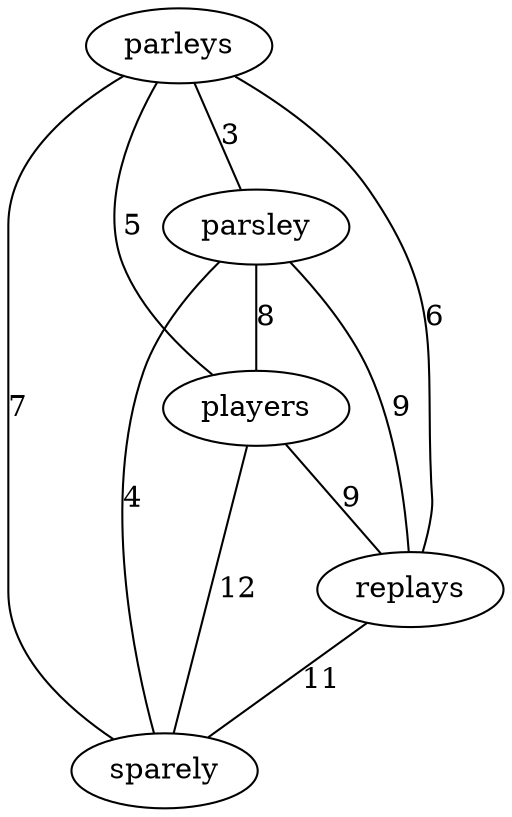 graph {
	parleys -- parsley [ label="3" ];
	parleys -- players [ label="5" ];
	parleys -- replays [ label="6" ];
	parleys -- sparely [ label="7" ];
	parsley -- players [ label="8" ];
	parsley -- replays [ label="9" ];
	parsley -- sparely [ label="4" ];
	players -- replays [ label="9" ];
	players -- sparely [ label="12" ];
	replays -- sparely [ label="11" ];
}